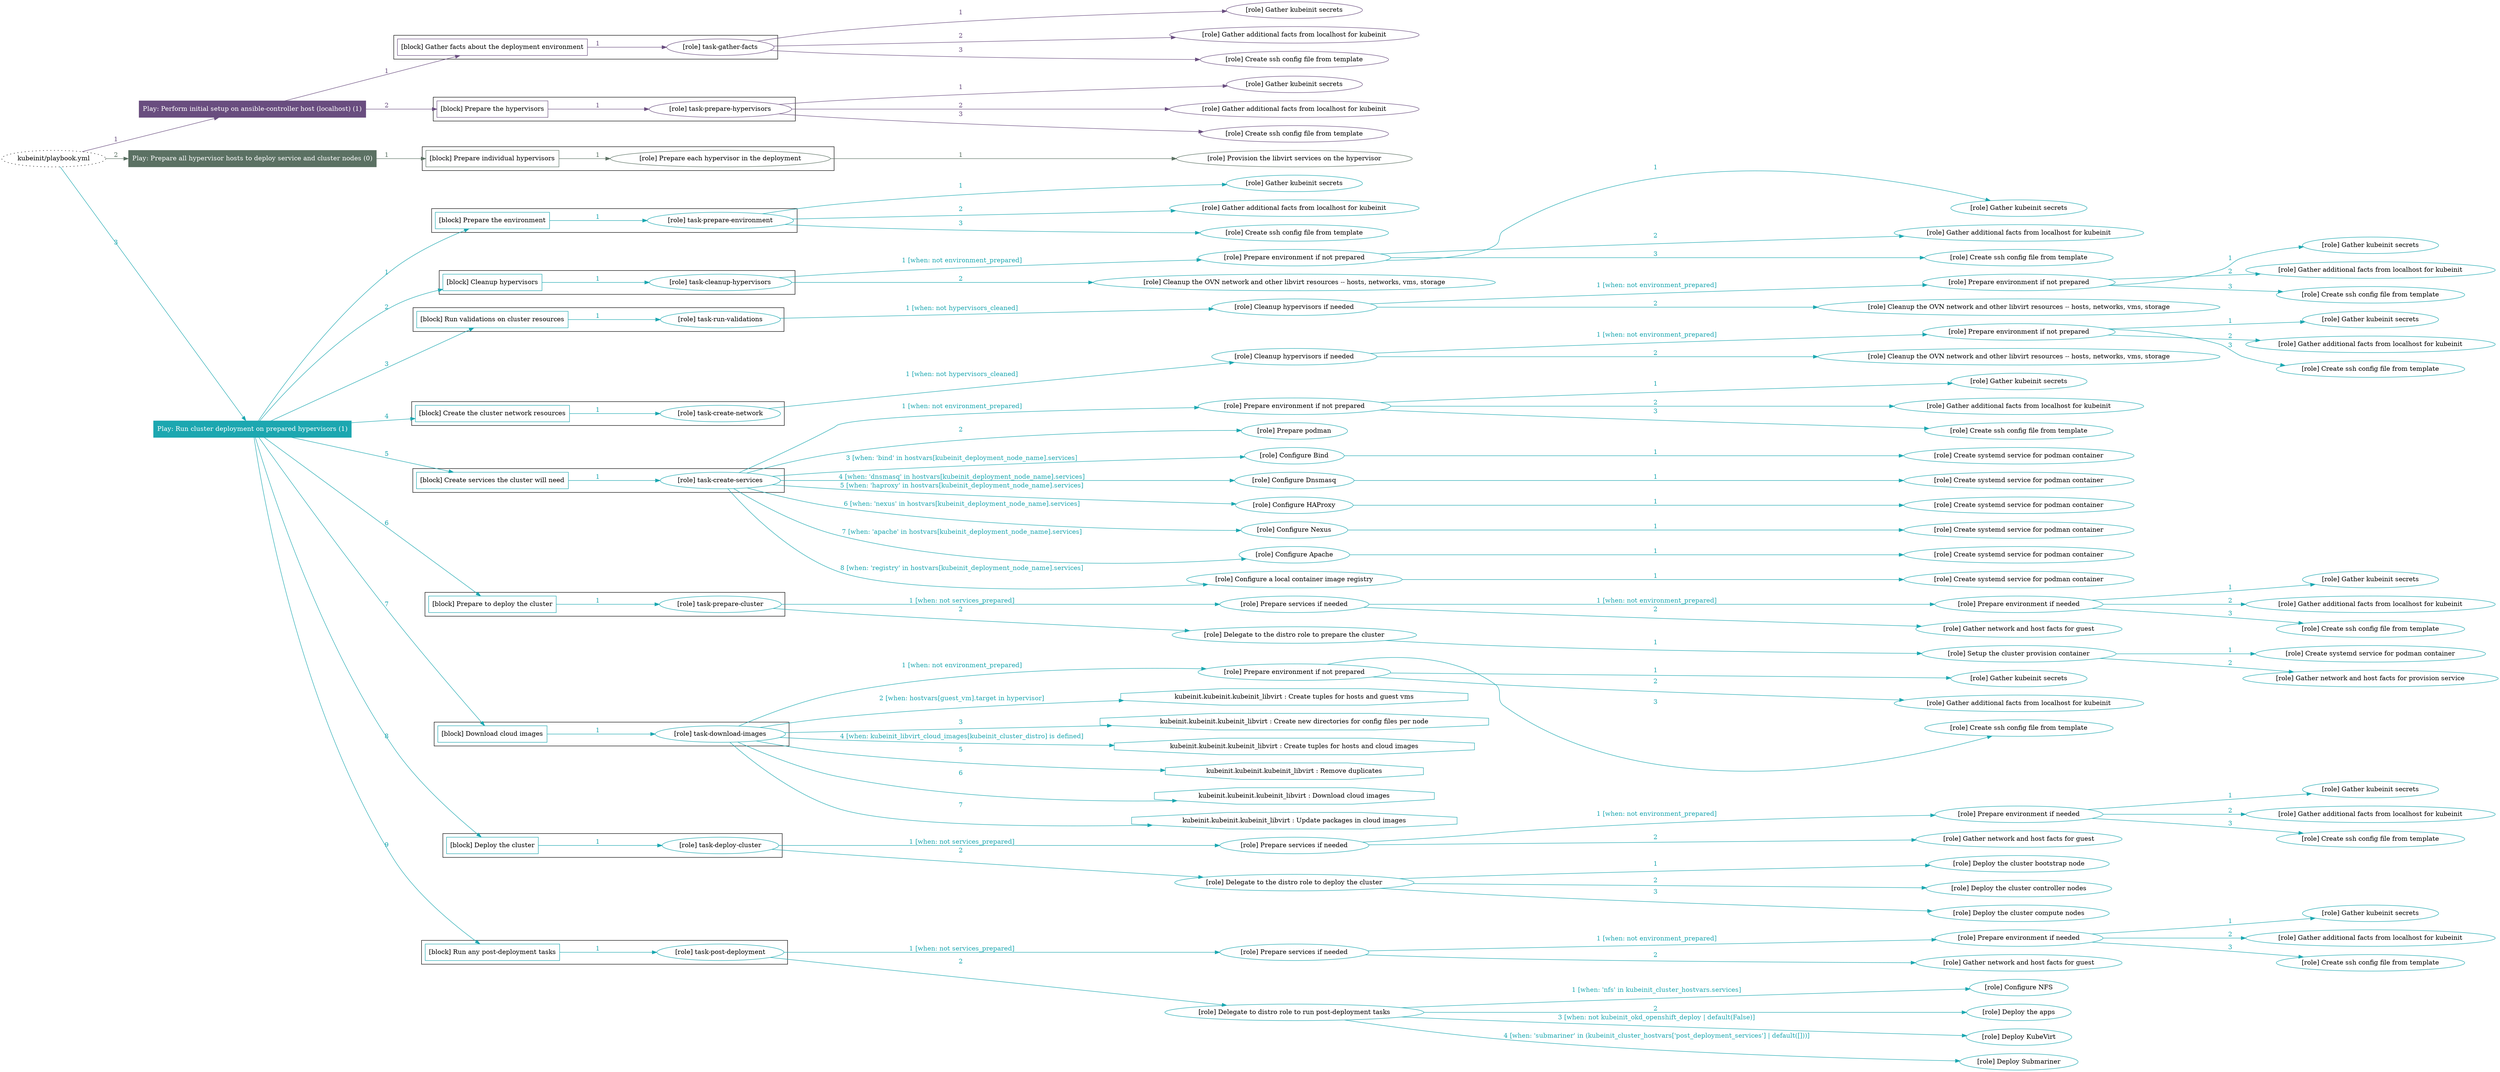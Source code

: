 digraph {
	graph [concentrate=true ordering=in rankdir=LR ratio=fill]
	edge [esep=5 sep=10]
	"kubeinit/playbook.yml" [id=root_node style=dotted]
	play_900aec7b [label="Play: Perform initial setup on ansible-controller host (localhost) (1)" color="#694d7f" fontcolor="#ffffff" id=play_900aec7b shape=box style=filled tooltip=localhost]
	"kubeinit/playbook.yml" -> play_900aec7b [label="1 " color="#694d7f" fontcolor="#694d7f" id=edge_23482573 labeltooltip="1 " tooltip="1 "]
	subgraph "Gather kubeinit secrets" {
		role_93af88d4 [label="[role] Gather kubeinit secrets" color="#694d7f" id=role_93af88d4 tooltip="Gather kubeinit secrets"]
	}
	subgraph "Gather additional facts from localhost for kubeinit" {
		role_9ebce6d3 [label="[role] Gather additional facts from localhost for kubeinit" color="#694d7f" id=role_9ebce6d3 tooltip="Gather additional facts from localhost for kubeinit"]
	}
	subgraph "Create ssh config file from template" {
		role_972a6c4d [label="[role] Create ssh config file from template" color="#694d7f" id=role_972a6c4d tooltip="Create ssh config file from template"]
	}
	subgraph "task-gather-facts" {
		role_878198c8 [label="[role] task-gather-facts" color="#694d7f" id=role_878198c8 tooltip="task-gather-facts"]
		role_878198c8 -> role_93af88d4 [label="1 " color="#694d7f" fontcolor="#694d7f" id=edge_6e3ecf56 labeltooltip="1 " tooltip="1 "]
		role_878198c8 -> role_9ebce6d3 [label="2 " color="#694d7f" fontcolor="#694d7f" id=edge_1c94e573 labeltooltip="2 " tooltip="2 "]
		role_878198c8 -> role_972a6c4d [label="3 " color="#694d7f" fontcolor="#694d7f" id=edge_ddee89ce labeltooltip="3 " tooltip="3 "]
	}
	subgraph "Gather kubeinit secrets" {
		role_1561f627 [label="[role] Gather kubeinit secrets" color="#694d7f" id=role_1561f627 tooltip="Gather kubeinit secrets"]
	}
	subgraph "Gather additional facts from localhost for kubeinit" {
		role_d401fb49 [label="[role] Gather additional facts from localhost for kubeinit" color="#694d7f" id=role_d401fb49 tooltip="Gather additional facts from localhost for kubeinit"]
	}
	subgraph "Create ssh config file from template" {
		role_5bff5947 [label="[role] Create ssh config file from template" color="#694d7f" id=role_5bff5947 tooltip="Create ssh config file from template"]
	}
	subgraph "task-prepare-hypervisors" {
		role_0eb6843e [label="[role] task-prepare-hypervisors" color="#694d7f" id=role_0eb6843e tooltip="task-prepare-hypervisors"]
		role_0eb6843e -> role_1561f627 [label="1 " color="#694d7f" fontcolor="#694d7f" id=edge_788443f8 labeltooltip="1 " tooltip="1 "]
		role_0eb6843e -> role_d401fb49 [label="2 " color="#694d7f" fontcolor="#694d7f" id=edge_015b7bc8 labeltooltip="2 " tooltip="2 "]
		role_0eb6843e -> role_5bff5947 [label="3 " color="#694d7f" fontcolor="#694d7f" id=edge_8b05bb99 labeltooltip="3 " tooltip="3 "]
	}
	subgraph "Play: Perform initial setup on ansible-controller host (localhost) (1)" {
		play_900aec7b -> block_65672099 [label=1 color="#694d7f" fontcolor="#694d7f" id=edge_df42b19f labeltooltip=1 tooltip=1]
		subgraph cluster_block_65672099 {
			block_65672099 [label="[block] Gather facts about the deployment environment" color="#694d7f" id=block_65672099 labeltooltip="Gather facts about the deployment environment" shape=box tooltip="Gather facts about the deployment environment"]
			block_65672099 -> role_878198c8 [label="1 " color="#694d7f" fontcolor="#694d7f" id=edge_3c3005ce labeltooltip="1 " tooltip="1 "]
		}
		play_900aec7b -> block_499b12c3 [label=2 color="#694d7f" fontcolor="#694d7f" id=edge_014bc836 labeltooltip=2 tooltip=2]
		subgraph cluster_block_499b12c3 {
			block_499b12c3 [label="[block] Prepare the hypervisors" color="#694d7f" id=block_499b12c3 labeltooltip="Prepare the hypervisors" shape=box tooltip="Prepare the hypervisors"]
			block_499b12c3 -> role_0eb6843e [label="1 " color="#694d7f" fontcolor="#694d7f" id=edge_83327b86 labeltooltip="1 " tooltip="1 "]
		}
	}
	play_98024e56 [label="Play: Prepare all hypervisor hosts to deploy service and cluster nodes (0)" color="#5b7163" fontcolor="#ffffff" id=play_98024e56 shape=box style=filled tooltip="Play: Prepare all hypervisor hosts to deploy service and cluster nodes (0)"]
	"kubeinit/playbook.yml" -> play_98024e56 [label="2 " color="#5b7163" fontcolor="#5b7163" id=edge_ff37fbd7 labeltooltip="2 " tooltip="2 "]
	subgraph "Provision the libvirt services on the hypervisor" {
		role_9fe1616d [label="[role] Provision the libvirt services on the hypervisor" color="#5b7163" id=role_9fe1616d tooltip="Provision the libvirt services on the hypervisor"]
	}
	subgraph "Prepare each hypervisor in the deployment" {
		role_16152bbb [label="[role] Prepare each hypervisor in the deployment" color="#5b7163" id=role_16152bbb tooltip="Prepare each hypervisor in the deployment"]
		role_16152bbb -> role_9fe1616d [label="1 " color="#5b7163" fontcolor="#5b7163" id=edge_dccd0667 labeltooltip="1 " tooltip="1 "]
	}
	subgraph "Play: Prepare all hypervisor hosts to deploy service and cluster nodes (0)" {
		play_98024e56 -> block_6b6054c2 [label=1 color="#5b7163" fontcolor="#5b7163" id=edge_e1e0b768 labeltooltip=1 tooltip=1]
		subgraph cluster_block_6b6054c2 {
			block_6b6054c2 [label="[block] Prepare individual hypervisors" color="#5b7163" id=block_6b6054c2 labeltooltip="Prepare individual hypervisors" shape=box tooltip="Prepare individual hypervisors"]
			block_6b6054c2 -> role_16152bbb [label="1 " color="#5b7163" fontcolor="#5b7163" id=edge_38401cb9 labeltooltip="1 " tooltip="1 "]
		}
	}
	play_8a24e700 [label="Play: Run cluster deployment on prepared hypervisors (1)" color="#1ca7b0" fontcolor="#ffffff" id=play_8a24e700 shape=box style=filled tooltip=localhost]
	"kubeinit/playbook.yml" -> play_8a24e700 [label="3 " color="#1ca7b0" fontcolor="#1ca7b0" id=edge_fbbbbcc5 labeltooltip="3 " tooltip="3 "]
	subgraph "Gather kubeinit secrets" {
		role_39f90123 [label="[role] Gather kubeinit secrets" color="#1ca7b0" id=role_39f90123 tooltip="Gather kubeinit secrets"]
	}
	subgraph "Gather additional facts from localhost for kubeinit" {
		role_2b1b85a0 [label="[role] Gather additional facts from localhost for kubeinit" color="#1ca7b0" id=role_2b1b85a0 tooltip="Gather additional facts from localhost for kubeinit"]
	}
	subgraph "Create ssh config file from template" {
		role_e316a098 [label="[role] Create ssh config file from template" color="#1ca7b0" id=role_e316a098 tooltip="Create ssh config file from template"]
	}
	subgraph "task-prepare-environment" {
		role_bc5f5499 [label="[role] task-prepare-environment" color="#1ca7b0" id=role_bc5f5499 tooltip="task-prepare-environment"]
		role_bc5f5499 -> role_39f90123 [label="1 " color="#1ca7b0" fontcolor="#1ca7b0" id=edge_441ce172 labeltooltip="1 " tooltip="1 "]
		role_bc5f5499 -> role_2b1b85a0 [label="2 " color="#1ca7b0" fontcolor="#1ca7b0" id=edge_bb217393 labeltooltip="2 " tooltip="2 "]
		role_bc5f5499 -> role_e316a098 [label="3 " color="#1ca7b0" fontcolor="#1ca7b0" id=edge_030d0bfe labeltooltip="3 " tooltip="3 "]
	}
	subgraph "Gather kubeinit secrets" {
		role_fc8e60fd [label="[role] Gather kubeinit secrets" color="#1ca7b0" id=role_fc8e60fd tooltip="Gather kubeinit secrets"]
	}
	subgraph "Gather additional facts from localhost for kubeinit" {
		role_b5729cf1 [label="[role] Gather additional facts from localhost for kubeinit" color="#1ca7b0" id=role_b5729cf1 tooltip="Gather additional facts from localhost for kubeinit"]
	}
	subgraph "Create ssh config file from template" {
		role_9d33315f [label="[role] Create ssh config file from template" color="#1ca7b0" id=role_9d33315f tooltip="Create ssh config file from template"]
	}
	subgraph "Prepare environment if not prepared" {
		role_bac2170e [label="[role] Prepare environment if not prepared" color="#1ca7b0" id=role_bac2170e tooltip="Prepare environment if not prepared"]
		role_bac2170e -> role_fc8e60fd [label="1 " color="#1ca7b0" fontcolor="#1ca7b0" id=edge_9186e8a3 labeltooltip="1 " tooltip="1 "]
		role_bac2170e -> role_b5729cf1 [label="2 " color="#1ca7b0" fontcolor="#1ca7b0" id=edge_d73907f4 labeltooltip="2 " tooltip="2 "]
		role_bac2170e -> role_9d33315f [label="3 " color="#1ca7b0" fontcolor="#1ca7b0" id=edge_152c2cde labeltooltip="3 " tooltip="3 "]
	}
	subgraph "Cleanup the OVN network and other libvirt resources -- hosts, networks, vms, storage" {
		role_60132ee1 [label="[role] Cleanup the OVN network and other libvirt resources -- hosts, networks, vms, storage" color="#1ca7b0" id=role_60132ee1 tooltip="Cleanup the OVN network and other libvirt resources -- hosts, networks, vms, storage"]
	}
	subgraph "task-cleanup-hypervisors" {
		role_efc21df3 [label="[role] task-cleanup-hypervisors" color="#1ca7b0" id=role_efc21df3 tooltip="task-cleanup-hypervisors"]
		role_efc21df3 -> role_bac2170e [label="1 [when: not environment_prepared]" color="#1ca7b0" fontcolor="#1ca7b0" id=edge_1ba299ef labeltooltip="1 [when: not environment_prepared]" tooltip="1 [when: not environment_prepared]"]
		role_efc21df3 -> role_60132ee1 [label="2 " color="#1ca7b0" fontcolor="#1ca7b0" id=edge_929e8cac labeltooltip="2 " tooltip="2 "]
	}
	subgraph "Gather kubeinit secrets" {
		role_3bc07dc7 [label="[role] Gather kubeinit secrets" color="#1ca7b0" id=role_3bc07dc7 tooltip="Gather kubeinit secrets"]
	}
	subgraph "Gather additional facts from localhost for kubeinit" {
		role_239a6cd8 [label="[role] Gather additional facts from localhost for kubeinit" color="#1ca7b0" id=role_239a6cd8 tooltip="Gather additional facts from localhost for kubeinit"]
	}
	subgraph "Create ssh config file from template" {
		role_44c00e62 [label="[role] Create ssh config file from template" color="#1ca7b0" id=role_44c00e62 tooltip="Create ssh config file from template"]
	}
	subgraph "Prepare environment if not prepared" {
		role_88c59c69 [label="[role] Prepare environment if not prepared" color="#1ca7b0" id=role_88c59c69 tooltip="Prepare environment if not prepared"]
		role_88c59c69 -> role_3bc07dc7 [label="1 " color="#1ca7b0" fontcolor="#1ca7b0" id=edge_95dbb873 labeltooltip="1 " tooltip="1 "]
		role_88c59c69 -> role_239a6cd8 [label="2 " color="#1ca7b0" fontcolor="#1ca7b0" id=edge_3efa1490 labeltooltip="2 " tooltip="2 "]
		role_88c59c69 -> role_44c00e62 [label="3 " color="#1ca7b0" fontcolor="#1ca7b0" id=edge_c2a3073e labeltooltip="3 " tooltip="3 "]
	}
	subgraph "Cleanup the OVN network and other libvirt resources -- hosts, networks, vms, storage" {
		role_1752054e [label="[role] Cleanup the OVN network and other libvirt resources -- hosts, networks, vms, storage" color="#1ca7b0" id=role_1752054e tooltip="Cleanup the OVN network and other libvirt resources -- hosts, networks, vms, storage"]
	}
	subgraph "Cleanup hypervisors if needed" {
		role_31584874 [label="[role] Cleanup hypervisors if needed" color="#1ca7b0" id=role_31584874 tooltip="Cleanup hypervisors if needed"]
		role_31584874 -> role_88c59c69 [label="1 [when: not environment_prepared]" color="#1ca7b0" fontcolor="#1ca7b0" id=edge_85e4ab90 labeltooltip="1 [when: not environment_prepared]" tooltip="1 [when: not environment_prepared]"]
		role_31584874 -> role_1752054e [label="2 " color="#1ca7b0" fontcolor="#1ca7b0" id=edge_02025a08 labeltooltip="2 " tooltip="2 "]
	}
	subgraph "task-run-validations" {
		role_900bd13d [label="[role] task-run-validations" color="#1ca7b0" id=role_900bd13d tooltip="task-run-validations"]
		role_900bd13d -> role_31584874 [label="1 [when: not hypervisors_cleaned]" color="#1ca7b0" fontcolor="#1ca7b0" id=edge_e732c34e labeltooltip="1 [when: not hypervisors_cleaned]" tooltip="1 [when: not hypervisors_cleaned]"]
	}
	subgraph "Gather kubeinit secrets" {
		role_1d102243 [label="[role] Gather kubeinit secrets" color="#1ca7b0" id=role_1d102243 tooltip="Gather kubeinit secrets"]
	}
	subgraph "Gather additional facts from localhost for kubeinit" {
		role_e0894a7c [label="[role] Gather additional facts from localhost for kubeinit" color="#1ca7b0" id=role_e0894a7c tooltip="Gather additional facts from localhost for kubeinit"]
	}
	subgraph "Create ssh config file from template" {
		role_99698df5 [label="[role] Create ssh config file from template" color="#1ca7b0" id=role_99698df5 tooltip="Create ssh config file from template"]
	}
	subgraph "Prepare environment if not prepared" {
		role_f8eb4e42 [label="[role] Prepare environment if not prepared" color="#1ca7b0" id=role_f8eb4e42 tooltip="Prepare environment if not prepared"]
		role_f8eb4e42 -> role_1d102243 [label="1 " color="#1ca7b0" fontcolor="#1ca7b0" id=edge_5f25455a labeltooltip="1 " tooltip="1 "]
		role_f8eb4e42 -> role_e0894a7c [label="2 " color="#1ca7b0" fontcolor="#1ca7b0" id=edge_3a35e3f4 labeltooltip="2 " tooltip="2 "]
		role_f8eb4e42 -> role_99698df5 [label="3 " color="#1ca7b0" fontcolor="#1ca7b0" id=edge_659f4a9b labeltooltip="3 " tooltip="3 "]
	}
	subgraph "Cleanup the OVN network and other libvirt resources -- hosts, networks, vms, storage" {
		role_0b67a0fa [label="[role] Cleanup the OVN network and other libvirt resources -- hosts, networks, vms, storage" color="#1ca7b0" id=role_0b67a0fa tooltip="Cleanup the OVN network and other libvirt resources -- hosts, networks, vms, storage"]
	}
	subgraph "Cleanup hypervisors if needed" {
		role_af1b304a [label="[role] Cleanup hypervisors if needed" color="#1ca7b0" id=role_af1b304a tooltip="Cleanup hypervisors if needed"]
		role_af1b304a -> role_f8eb4e42 [label="1 [when: not environment_prepared]" color="#1ca7b0" fontcolor="#1ca7b0" id=edge_76b74d56 labeltooltip="1 [when: not environment_prepared]" tooltip="1 [when: not environment_prepared]"]
		role_af1b304a -> role_0b67a0fa [label="2 " color="#1ca7b0" fontcolor="#1ca7b0" id=edge_ffd5ab0f labeltooltip="2 " tooltip="2 "]
	}
	subgraph "task-create-network" {
		role_73163542 [label="[role] task-create-network" color="#1ca7b0" id=role_73163542 tooltip="task-create-network"]
		role_73163542 -> role_af1b304a [label="1 [when: not hypervisors_cleaned]" color="#1ca7b0" fontcolor="#1ca7b0" id=edge_1263fb79 labeltooltip="1 [when: not hypervisors_cleaned]" tooltip="1 [when: not hypervisors_cleaned]"]
	}
	subgraph "Gather kubeinit secrets" {
		role_38aa42e1 [label="[role] Gather kubeinit secrets" color="#1ca7b0" id=role_38aa42e1 tooltip="Gather kubeinit secrets"]
	}
	subgraph "Gather additional facts from localhost for kubeinit" {
		role_4c2fe571 [label="[role] Gather additional facts from localhost for kubeinit" color="#1ca7b0" id=role_4c2fe571 tooltip="Gather additional facts from localhost for kubeinit"]
	}
	subgraph "Create ssh config file from template" {
		role_33f4a10a [label="[role] Create ssh config file from template" color="#1ca7b0" id=role_33f4a10a tooltip="Create ssh config file from template"]
	}
	subgraph "Prepare environment if not prepared" {
		role_9d276a28 [label="[role] Prepare environment if not prepared" color="#1ca7b0" id=role_9d276a28 tooltip="Prepare environment if not prepared"]
		role_9d276a28 -> role_38aa42e1 [label="1 " color="#1ca7b0" fontcolor="#1ca7b0" id=edge_a9a14443 labeltooltip="1 " tooltip="1 "]
		role_9d276a28 -> role_4c2fe571 [label="2 " color="#1ca7b0" fontcolor="#1ca7b0" id=edge_14c775c2 labeltooltip="2 " tooltip="2 "]
		role_9d276a28 -> role_33f4a10a [label="3 " color="#1ca7b0" fontcolor="#1ca7b0" id=edge_4b706e5d labeltooltip="3 " tooltip="3 "]
	}
	subgraph "Prepare podman" {
		role_ac2cb1a5 [label="[role] Prepare podman" color="#1ca7b0" id=role_ac2cb1a5 tooltip="Prepare podman"]
	}
	subgraph "Create systemd service for podman container" {
		role_35282a40 [label="[role] Create systemd service for podman container" color="#1ca7b0" id=role_35282a40 tooltip="Create systemd service for podman container"]
	}
	subgraph "Configure Bind" {
		role_00d882c9 [label="[role] Configure Bind" color="#1ca7b0" id=role_00d882c9 tooltip="Configure Bind"]
		role_00d882c9 -> role_35282a40 [label="1 " color="#1ca7b0" fontcolor="#1ca7b0" id=edge_e64c1072 labeltooltip="1 " tooltip="1 "]
	}
	subgraph "Create systemd service for podman container" {
		role_e6aa5621 [label="[role] Create systemd service for podman container" color="#1ca7b0" id=role_e6aa5621 tooltip="Create systemd service for podman container"]
	}
	subgraph "Configure Dnsmasq" {
		role_44cd4d5f [label="[role] Configure Dnsmasq" color="#1ca7b0" id=role_44cd4d5f tooltip="Configure Dnsmasq"]
		role_44cd4d5f -> role_e6aa5621 [label="1 " color="#1ca7b0" fontcolor="#1ca7b0" id=edge_ece4f07e labeltooltip="1 " tooltip="1 "]
	}
	subgraph "Create systemd service for podman container" {
		role_c3961b89 [label="[role] Create systemd service for podman container" color="#1ca7b0" id=role_c3961b89 tooltip="Create systemd service for podman container"]
	}
	subgraph "Configure HAProxy" {
		role_e96401ca [label="[role] Configure HAProxy" color="#1ca7b0" id=role_e96401ca tooltip="Configure HAProxy"]
		role_e96401ca -> role_c3961b89 [label="1 " color="#1ca7b0" fontcolor="#1ca7b0" id=edge_b0f3732a labeltooltip="1 " tooltip="1 "]
	}
	subgraph "Create systemd service for podman container" {
		role_704272c5 [label="[role] Create systemd service for podman container" color="#1ca7b0" id=role_704272c5 tooltip="Create systemd service for podman container"]
	}
	subgraph "Configure Nexus" {
		role_e55933b3 [label="[role] Configure Nexus" color="#1ca7b0" id=role_e55933b3 tooltip="Configure Nexus"]
		role_e55933b3 -> role_704272c5 [label="1 " color="#1ca7b0" fontcolor="#1ca7b0" id=edge_216aad25 labeltooltip="1 " tooltip="1 "]
	}
	subgraph "Create systemd service for podman container" {
		role_a3670d7e [label="[role] Create systemd service for podman container" color="#1ca7b0" id=role_a3670d7e tooltip="Create systemd service for podman container"]
	}
	subgraph "Configure Apache" {
		role_dd4436c6 [label="[role] Configure Apache" color="#1ca7b0" id=role_dd4436c6 tooltip="Configure Apache"]
		role_dd4436c6 -> role_a3670d7e [label="1 " color="#1ca7b0" fontcolor="#1ca7b0" id=edge_6f1d6652 labeltooltip="1 " tooltip="1 "]
	}
	subgraph "Create systemd service for podman container" {
		role_3e1cabe4 [label="[role] Create systemd service for podman container" color="#1ca7b0" id=role_3e1cabe4 tooltip="Create systemd service for podman container"]
	}
	subgraph "Configure a local container image registry" {
		role_9cf6dae0 [label="[role] Configure a local container image registry" color="#1ca7b0" id=role_9cf6dae0 tooltip="Configure a local container image registry"]
		role_9cf6dae0 -> role_3e1cabe4 [label="1 " color="#1ca7b0" fontcolor="#1ca7b0" id=edge_2c3abcfc labeltooltip="1 " tooltip="1 "]
	}
	subgraph "task-create-services" {
		role_5927ebae [label="[role] task-create-services" color="#1ca7b0" id=role_5927ebae tooltip="task-create-services"]
		role_5927ebae -> role_9d276a28 [label="1 [when: not environment_prepared]" color="#1ca7b0" fontcolor="#1ca7b0" id=edge_86428d8d labeltooltip="1 [when: not environment_prepared]" tooltip="1 [when: not environment_prepared]"]
		role_5927ebae -> role_ac2cb1a5 [label="2 " color="#1ca7b0" fontcolor="#1ca7b0" id=edge_9a931ce4 labeltooltip="2 " tooltip="2 "]
		role_5927ebae -> role_00d882c9 [label="3 [when: 'bind' in hostvars[kubeinit_deployment_node_name].services]" color="#1ca7b0" fontcolor="#1ca7b0" id=edge_92af5eaa labeltooltip="3 [when: 'bind' in hostvars[kubeinit_deployment_node_name].services]" tooltip="3 [when: 'bind' in hostvars[kubeinit_deployment_node_name].services]"]
		role_5927ebae -> role_44cd4d5f [label="4 [when: 'dnsmasq' in hostvars[kubeinit_deployment_node_name].services]" color="#1ca7b0" fontcolor="#1ca7b0" id=edge_ff958f0f labeltooltip="4 [when: 'dnsmasq' in hostvars[kubeinit_deployment_node_name].services]" tooltip="4 [when: 'dnsmasq' in hostvars[kubeinit_deployment_node_name].services]"]
		role_5927ebae -> role_e96401ca [label="5 [when: 'haproxy' in hostvars[kubeinit_deployment_node_name].services]" color="#1ca7b0" fontcolor="#1ca7b0" id=edge_2d500006 labeltooltip="5 [when: 'haproxy' in hostvars[kubeinit_deployment_node_name].services]" tooltip="5 [when: 'haproxy' in hostvars[kubeinit_deployment_node_name].services]"]
		role_5927ebae -> role_e55933b3 [label="6 [when: 'nexus' in hostvars[kubeinit_deployment_node_name].services]" color="#1ca7b0" fontcolor="#1ca7b0" id=edge_14579898 labeltooltip="6 [when: 'nexus' in hostvars[kubeinit_deployment_node_name].services]" tooltip="6 [when: 'nexus' in hostvars[kubeinit_deployment_node_name].services]"]
		role_5927ebae -> role_dd4436c6 [label="7 [when: 'apache' in hostvars[kubeinit_deployment_node_name].services]" color="#1ca7b0" fontcolor="#1ca7b0" id=edge_9ad18f3e labeltooltip="7 [when: 'apache' in hostvars[kubeinit_deployment_node_name].services]" tooltip="7 [when: 'apache' in hostvars[kubeinit_deployment_node_name].services]"]
		role_5927ebae -> role_9cf6dae0 [label="8 [when: 'registry' in hostvars[kubeinit_deployment_node_name].services]" color="#1ca7b0" fontcolor="#1ca7b0" id=edge_72e9c074 labeltooltip="8 [when: 'registry' in hostvars[kubeinit_deployment_node_name].services]" tooltip="8 [when: 'registry' in hostvars[kubeinit_deployment_node_name].services]"]
	}
	subgraph "Gather kubeinit secrets" {
		role_fb70397e [label="[role] Gather kubeinit secrets" color="#1ca7b0" id=role_fb70397e tooltip="Gather kubeinit secrets"]
	}
	subgraph "Gather additional facts from localhost for kubeinit" {
		role_be820097 [label="[role] Gather additional facts from localhost for kubeinit" color="#1ca7b0" id=role_be820097 tooltip="Gather additional facts from localhost for kubeinit"]
	}
	subgraph "Create ssh config file from template" {
		role_f6dcab2c [label="[role] Create ssh config file from template" color="#1ca7b0" id=role_f6dcab2c tooltip="Create ssh config file from template"]
	}
	subgraph "Prepare environment if needed" {
		role_fb5255a8 [label="[role] Prepare environment if needed" color="#1ca7b0" id=role_fb5255a8 tooltip="Prepare environment if needed"]
		role_fb5255a8 -> role_fb70397e [label="1 " color="#1ca7b0" fontcolor="#1ca7b0" id=edge_19a3cc31 labeltooltip="1 " tooltip="1 "]
		role_fb5255a8 -> role_be820097 [label="2 " color="#1ca7b0" fontcolor="#1ca7b0" id=edge_e9bfc245 labeltooltip="2 " tooltip="2 "]
		role_fb5255a8 -> role_f6dcab2c [label="3 " color="#1ca7b0" fontcolor="#1ca7b0" id=edge_092d5050 labeltooltip="3 " tooltip="3 "]
	}
	subgraph "Gather network and host facts for guest" {
		role_08a38d97 [label="[role] Gather network and host facts for guest" color="#1ca7b0" id=role_08a38d97 tooltip="Gather network and host facts for guest"]
	}
	subgraph "Prepare services if needed" {
		role_10762294 [label="[role] Prepare services if needed" color="#1ca7b0" id=role_10762294 tooltip="Prepare services if needed"]
		role_10762294 -> role_fb5255a8 [label="1 [when: not environment_prepared]" color="#1ca7b0" fontcolor="#1ca7b0" id=edge_c3ce03b3 labeltooltip="1 [when: not environment_prepared]" tooltip="1 [when: not environment_prepared]"]
		role_10762294 -> role_08a38d97 [label="2 " color="#1ca7b0" fontcolor="#1ca7b0" id=edge_30c23ca0 labeltooltip="2 " tooltip="2 "]
	}
	subgraph "Create systemd service for podman container" {
		role_16e1ff2a [label="[role] Create systemd service for podman container" color="#1ca7b0" id=role_16e1ff2a tooltip="Create systemd service for podman container"]
	}
	subgraph "Gather network and host facts for provision service" {
		role_7934bb60 [label="[role] Gather network and host facts for provision service" color="#1ca7b0" id=role_7934bb60 tooltip="Gather network and host facts for provision service"]
	}
	subgraph "Setup the cluster provision container" {
		role_a543aa93 [label="[role] Setup the cluster provision container" color="#1ca7b0" id=role_a543aa93 tooltip="Setup the cluster provision container"]
		role_a543aa93 -> role_16e1ff2a [label="1 " color="#1ca7b0" fontcolor="#1ca7b0" id=edge_c64bf58e labeltooltip="1 " tooltip="1 "]
		role_a543aa93 -> role_7934bb60 [label="2 " color="#1ca7b0" fontcolor="#1ca7b0" id=edge_6041d4cb labeltooltip="2 " tooltip="2 "]
	}
	subgraph "Delegate to the distro role to prepare the cluster" {
		role_b453a89d [label="[role] Delegate to the distro role to prepare the cluster" color="#1ca7b0" id=role_b453a89d tooltip="Delegate to the distro role to prepare the cluster"]
		role_b453a89d -> role_a543aa93 [label="1 " color="#1ca7b0" fontcolor="#1ca7b0" id=edge_1831b794 labeltooltip="1 " tooltip="1 "]
	}
	subgraph "task-prepare-cluster" {
		role_2ac33227 [label="[role] task-prepare-cluster" color="#1ca7b0" id=role_2ac33227 tooltip="task-prepare-cluster"]
		role_2ac33227 -> role_10762294 [label="1 [when: not services_prepared]" color="#1ca7b0" fontcolor="#1ca7b0" id=edge_9699e255 labeltooltip="1 [when: not services_prepared]" tooltip="1 [when: not services_prepared]"]
		role_2ac33227 -> role_b453a89d [label="2 " color="#1ca7b0" fontcolor="#1ca7b0" id=edge_93af5c96 labeltooltip="2 " tooltip="2 "]
	}
	subgraph "Gather kubeinit secrets" {
		role_2f3c4a8c [label="[role] Gather kubeinit secrets" color="#1ca7b0" id=role_2f3c4a8c tooltip="Gather kubeinit secrets"]
	}
	subgraph "Gather additional facts from localhost for kubeinit" {
		role_ec55eac4 [label="[role] Gather additional facts from localhost for kubeinit" color="#1ca7b0" id=role_ec55eac4 tooltip="Gather additional facts from localhost for kubeinit"]
	}
	subgraph "Create ssh config file from template" {
		role_5534081d [label="[role] Create ssh config file from template" color="#1ca7b0" id=role_5534081d tooltip="Create ssh config file from template"]
	}
	subgraph "Prepare environment if not prepared" {
		role_12be245e [label="[role] Prepare environment if not prepared" color="#1ca7b0" id=role_12be245e tooltip="Prepare environment if not prepared"]
		role_12be245e -> role_2f3c4a8c [label="1 " color="#1ca7b0" fontcolor="#1ca7b0" id=edge_cd5afb24 labeltooltip="1 " tooltip="1 "]
		role_12be245e -> role_ec55eac4 [label="2 " color="#1ca7b0" fontcolor="#1ca7b0" id=edge_81803906 labeltooltip="2 " tooltip="2 "]
		role_12be245e -> role_5534081d [label="3 " color="#1ca7b0" fontcolor="#1ca7b0" id=edge_c16fa98f labeltooltip="3 " tooltip="3 "]
	}
	subgraph "task-download-images" {
		role_f4823464 [label="[role] task-download-images" color="#1ca7b0" id=role_f4823464 tooltip="task-download-images"]
		role_f4823464 -> role_12be245e [label="1 [when: not environment_prepared]" color="#1ca7b0" fontcolor="#1ca7b0" id=edge_0c5dbef4 labeltooltip="1 [when: not environment_prepared]" tooltip="1 [when: not environment_prepared]"]
		task_2c9d2d2c [label="kubeinit.kubeinit.kubeinit_libvirt : Create tuples for hosts and guest vms" color="#1ca7b0" id=task_2c9d2d2c shape=octagon tooltip="kubeinit.kubeinit.kubeinit_libvirt : Create tuples for hosts and guest vms"]
		role_f4823464 -> task_2c9d2d2c [label="2 [when: hostvars[guest_vm].target in hypervisor]" color="#1ca7b0" fontcolor="#1ca7b0" id=edge_ef310121 labeltooltip="2 [when: hostvars[guest_vm].target in hypervisor]" tooltip="2 [when: hostvars[guest_vm].target in hypervisor]"]
		task_2c4eb6e9 [label="kubeinit.kubeinit.kubeinit_libvirt : Create new directories for config files per node" color="#1ca7b0" id=task_2c4eb6e9 shape=octagon tooltip="kubeinit.kubeinit.kubeinit_libvirt : Create new directories for config files per node"]
		role_f4823464 -> task_2c4eb6e9 [label="3 " color="#1ca7b0" fontcolor="#1ca7b0" id=edge_6af8c1f6 labeltooltip="3 " tooltip="3 "]
		task_9836015e [label="kubeinit.kubeinit.kubeinit_libvirt : Create tuples for hosts and cloud images" color="#1ca7b0" id=task_9836015e shape=octagon tooltip="kubeinit.kubeinit.kubeinit_libvirt : Create tuples for hosts and cloud images"]
		role_f4823464 -> task_9836015e [label="4 [when: kubeinit_libvirt_cloud_images[kubeinit_cluster_distro] is defined]" color="#1ca7b0" fontcolor="#1ca7b0" id=edge_7010c8a6 labeltooltip="4 [when: kubeinit_libvirt_cloud_images[kubeinit_cluster_distro] is defined]" tooltip="4 [when: kubeinit_libvirt_cloud_images[kubeinit_cluster_distro] is defined]"]
		task_12c00de8 [label="kubeinit.kubeinit.kubeinit_libvirt : Remove duplicates" color="#1ca7b0" id=task_12c00de8 shape=octagon tooltip="kubeinit.kubeinit.kubeinit_libvirt : Remove duplicates"]
		role_f4823464 -> task_12c00de8 [label="5 " color="#1ca7b0" fontcolor="#1ca7b0" id=edge_1c37b941 labeltooltip="5 " tooltip="5 "]
		task_5005806d [label="kubeinit.kubeinit.kubeinit_libvirt : Download cloud images" color="#1ca7b0" id=task_5005806d shape=octagon tooltip="kubeinit.kubeinit.kubeinit_libvirt : Download cloud images"]
		role_f4823464 -> task_5005806d [label="6 " color="#1ca7b0" fontcolor="#1ca7b0" id=edge_9b31d861 labeltooltip="6 " tooltip="6 "]
		task_a868fa49 [label="kubeinit.kubeinit.kubeinit_libvirt : Update packages in cloud images" color="#1ca7b0" id=task_a868fa49 shape=octagon tooltip="kubeinit.kubeinit.kubeinit_libvirt : Update packages in cloud images"]
		role_f4823464 -> task_a868fa49 [label="7 " color="#1ca7b0" fontcolor="#1ca7b0" id=edge_ae336b8e labeltooltip="7 " tooltip="7 "]
	}
	subgraph "Gather kubeinit secrets" {
		role_eb2d72db [label="[role] Gather kubeinit secrets" color="#1ca7b0" id=role_eb2d72db tooltip="Gather kubeinit secrets"]
	}
	subgraph "Gather additional facts from localhost for kubeinit" {
		role_aa036f5e [label="[role] Gather additional facts from localhost for kubeinit" color="#1ca7b0" id=role_aa036f5e tooltip="Gather additional facts from localhost for kubeinit"]
	}
	subgraph "Create ssh config file from template" {
		role_152a7c3e [label="[role] Create ssh config file from template" color="#1ca7b0" id=role_152a7c3e tooltip="Create ssh config file from template"]
	}
	subgraph "Prepare environment if needed" {
		role_378e6dad [label="[role] Prepare environment if needed" color="#1ca7b0" id=role_378e6dad tooltip="Prepare environment if needed"]
		role_378e6dad -> role_eb2d72db [label="1 " color="#1ca7b0" fontcolor="#1ca7b0" id=edge_0b743bfb labeltooltip="1 " tooltip="1 "]
		role_378e6dad -> role_aa036f5e [label="2 " color="#1ca7b0" fontcolor="#1ca7b0" id=edge_feb20959 labeltooltip="2 " tooltip="2 "]
		role_378e6dad -> role_152a7c3e [label="3 " color="#1ca7b0" fontcolor="#1ca7b0" id=edge_6705a9c4 labeltooltip="3 " tooltip="3 "]
	}
	subgraph "Gather network and host facts for guest" {
		role_46d1c4bc [label="[role] Gather network and host facts for guest" color="#1ca7b0" id=role_46d1c4bc tooltip="Gather network and host facts for guest"]
	}
	subgraph "Prepare services if needed" {
		role_31b6bc22 [label="[role] Prepare services if needed" color="#1ca7b0" id=role_31b6bc22 tooltip="Prepare services if needed"]
		role_31b6bc22 -> role_378e6dad [label="1 [when: not environment_prepared]" color="#1ca7b0" fontcolor="#1ca7b0" id=edge_1678289e labeltooltip="1 [when: not environment_prepared]" tooltip="1 [when: not environment_prepared]"]
		role_31b6bc22 -> role_46d1c4bc [label="2 " color="#1ca7b0" fontcolor="#1ca7b0" id=edge_c1c072f3 labeltooltip="2 " tooltip="2 "]
	}
	subgraph "Deploy the cluster bootstrap node" {
		role_a107b9e4 [label="[role] Deploy the cluster bootstrap node" color="#1ca7b0" id=role_a107b9e4 tooltip="Deploy the cluster bootstrap node"]
	}
	subgraph "Deploy the cluster controller nodes" {
		role_f3c2d1e5 [label="[role] Deploy the cluster controller nodes" color="#1ca7b0" id=role_f3c2d1e5 tooltip="Deploy the cluster controller nodes"]
	}
	subgraph "Deploy the cluster compute nodes" {
		role_f73fc49d [label="[role] Deploy the cluster compute nodes" color="#1ca7b0" id=role_f73fc49d tooltip="Deploy the cluster compute nodes"]
	}
	subgraph "Delegate to the distro role to deploy the cluster" {
		role_930787cf [label="[role] Delegate to the distro role to deploy the cluster" color="#1ca7b0" id=role_930787cf tooltip="Delegate to the distro role to deploy the cluster"]
		role_930787cf -> role_a107b9e4 [label="1 " color="#1ca7b0" fontcolor="#1ca7b0" id=edge_993b754b labeltooltip="1 " tooltip="1 "]
		role_930787cf -> role_f3c2d1e5 [label="2 " color="#1ca7b0" fontcolor="#1ca7b0" id=edge_47cf1e45 labeltooltip="2 " tooltip="2 "]
		role_930787cf -> role_f73fc49d [label="3 " color="#1ca7b0" fontcolor="#1ca7b0" id=edge_76e41d34 labeltooltip="3 " tooltip="3 "]
	}
	subgraph "task-deploy-cluster" {
		role_c104e8d6 [label="[role] task-deploy-cluster" color="#1ca7b0" id=role_c104e8d6 tooltip="task-deploy-cluster"]
		role_c104e8d6 -> role_31b6bc22 [label="1 [when: not services_prepared]" color="#1ca7b0" fontcolor="#1ca7b0" id=edge_96d680f0 labeltooltip="1 [when: not services_prepared]" tooltip="1 [when: not services_prepared]"]
		role_c104e8d6 -> role_930787cf [label="2 " color="#1ca7b0" fontcolor="#1ca7b0" id=edge_781f9c16 labeltooltip="2 " tooltip="2 "]
	}
	subgraph "Gather kubeinit secrets" {
		role_ad966a59 [label="[role] Gather kubeinit secrets" color="#1ca7b0" id=role_ad966a59 tooltip="Gather kubeinit secrets"]
	}
	subgraph "Gather additional facts from localhost for kubeinit" {
		role_51b0d2b8 [label="[role] Gather additional facts from localhost for kubeinit" color="#1ca7b0" id=role_51b0d2b8 tooltip="Gather additional facts from localhost for kubeinit"]
	}
	subgraph "Create ssh config file from template" {
		role_f79820c2 [label="[role] Create ssh config file from template" color="#1ca7b0" id=role_f79820c2 tooltip="Create ssh config file from template"]
	}
	subgraph "Prepare environment if needed" {
		role_5020f605 [label="[role] Prepare environment if needed" color="#1ca7b0" id=role_5020f605 tooltip="Prepare environment if needed"]
		role_5020f605 -> role_ad966a59 [label="1 " color="#1ca7b0" fontcolor="#1ca7b0" id=edge_e2f63ed2 labeltooltip="1 " tooltip="1 "]
		role_5020f605 -> role_51b0d2b8 [label="2 " color="#1ca7b0" fontcolor="#1ca7b0" id=edge_117fb568 labeltooltip="2 " tooltip="2 "]
		role_5020f605 -> role_f79820c2 [label="3 " color="#1ca7b0" fontcolor="#1ca7b0" id=edge_ceb0dc04 labeltooltip="3 " tooltip="3 "]
	}
	subgraph "Gather network and host facts for guest" {
		role_692bc05c [label="[role] Gather network and host facts for guest" color="#1ca7b0" id=role_692bc05c tooltip="Gather network and host facts for guest"]
	}
	subgraph "Prepare services if needed" {
		role_a46d9aeb [label="[role] Prepare services if needed" color="#1ca7b0" id=role_a46d9aeb tooltip="Prepare services if needed"]
		role_a46d9aeb -> role_5020f605 [label="1 [when: not environment_prepared]" color="#1ca7b0" fontcolor="#1ca7b0" id=edge_488aa3b1 labeltooltip="1 [when: not environment_prepared]" tooltip="1 [when: not environment_prepared]"]
		role_a46d9aeb -> role_692bc05c [label="2 " color="#1ca7b0" fontcolor="#1ca7b0" id=edge_2d7944ae labeltooltip="2 " tooltip="2 "]
	}
	subgraph "Configure NFS" {
		role_4f1171aa [label="[role] Configure NFS" color="#1ca7b0" id=role_4f1171aa tooltip="Configure NFS"]
	}
	subgraph "Deploy the apps" {
		role_d23df843 [label="[role] Deploy the apps" color="#1ca7b0" id=role_d23df843 tooltip="Deploy the apps"]
	}
	subgraph "Deploy KubeVirt" {
		role_a8e05ff9 [label="[role] Deploy KubeVirt" color="#1ca7b0" id=role_a8e05ff9 tooltip="Deploy KubeVirt"]
	}
	subgraph "Deploy Submariner" {
		role_be0c9127 [label="[role] Deploy Submariner" color="#1ca7b0" id=role_be0c9127 tooltip="Deploy Submariner"]
	}
	subgraph "Delegate to distro role to run post-deployment tasks" {
		role_fc5ffb95 [label="[role] Delegate to distro role to run post-deployment tasks" color="#1ca7b0" id=role_fc5ffb95 tooltip="Delegate to distro role to run post-deployment tasks"]
		role_fc5ffb95 -> role_4f1171aa [label="1 [when: 'nfs' in kubeinit_cluster_hostvars.services]" color="#1ca7b0" fontcolor="#1ca7b0" id=edge_bfdb147f labeltooltip="1 [when: 'nfs' in kubeinit_cluster_hostvars.services]" tooltip="1 [when: 'nfs' in kubeinit_cluster_hostvars.services]"]
		role_fc5ffb95 -> role_d23df843 [label="2 " color="#1ca7b0" fontcolor="#1ca7b0" id=edge_cad1418a labeltooltip="2 " tooltip="2 "]
		role_fc5ffb95 -> role_a8e05ff9 [label="3 [when: not kubeinit_okd_openshift_deploy | default(False)]" color="#1ca7b0" fontcolor="#1ca7b0" id=edge_697f1abb labeltooltip="3 [when: not kubeinit_okd_openshift_deploy | default(False)]" tooltip="3 [when: not kubeinit_okd_openshift_deploy | default(False)]"]
		role_fc5ffb95 -> role_be0c9127 [label="4 [when: 'submariner' in (kubeinit_cluster_hostvars['post_deployment_services'] | default([]))]" color="#1ca7b0" fontcolor="#1ca7b0" id=edge_f6f27294 labeltooltip="4 [when: 'submariner' in (kubeinit_cluster_hostvars['post_deployment_services'] | default([]))]" tooltip="4 [when: 'submariner' in (kubeinit_cluster_hostvars['post_deployment_services'] | default([]))]"]
	}
	subgraph "task-post-deployment" {
		role_ca95d838 [label="[role] task-post-deployment" color="#1ca7b0" id=role_ca95d838 tooltip="task-post-deployment"]
		role_ca95d838 -> role_a46d9aeb [label="1 [when: not services_prepared]" color="#1ca7b0" fontcolor="#1ca7b0" id=edge_3c0cddb0 labeltooltip="1 [when: not services_prepared]" tooltip="1 [when: not services_prepared]"]
		role_ca95d838 -> role_fc5ffb95 [label="2 " color="#1ca7b0" fontcolor="#1ca7b0" id=edge_4a17cdbb labeltooltip="2 " tooltip="2 "]
	}
	subgraph "Play: Run cluster deployment on prepared hypervisors (1)" {
		play_8a24e700 -> block_7cba1fc6 [label=1 color="#1ca7b0" fontcolor="#1ca7b0" id=edge_ddd827c9 labeltooltip=1 tooltip=1]
		subgraph cluster_block_7cba1fc6 {
			block_7cba1fc6 [label="[block] Prepare the environment" color="#1ca7b0" id=block_7cba1fc6 labeltooltip="Prepare the environment" shape=box tooltip="Prepare the environment"]
			block_7cba1fc6 -> role_bc5f5499 [label="1 " color="#1ca7b0" fontcolor="#1ca7b0" id=edge_1a1ce8f5 labeltooltip="1 " tooltip="1 "]
		}
		play_8a24e700 -> block_59cb8b51 [label=2 color="#1ca7b0" fontcolor="#1ca7b0" id=edge_c31ec805 labeltooltip=2 tooltip=2]
		subgraph cluster_block_59cb8b51 {
			block_59cb8b51 [label="[block] Cleanup hypervisors" color="#1ca7b0" id=block_59cb8b51 labeltooltip="Cleanup hypervisors" shape=box tooltip="Cleanup hypervisors"]
			block_59cb8b51 -> role_efc21df3 [label="1 " color="#1ca7b0" fontcolor="#1ca7b0" id=edge_870fdb39 labeltooltip="1 " tooltip="1 "]
		}
		play_8a24e700 -> block_20d2d046 [label=3 color="#1ca7b0" fontcolor="#1ca7b0" id=edge_97d0d855 labeltooltip=3 tooltip=3]
		subgraph cluster_block_20d2d046 {
			block_20d2d046 [label="[block] Run validations on cluster resources" color="#1ca7b0" id=block_20d2d046 labeltooltip="Run validations on cluster resources" shape=box tooltip="Run validations on cluster resources"]
			block_20d2d046 -> role_900bd13d [label="1 " color="#1ca7b0" fontcolor="#1ca7b0" id=edge_07723f43 labeltooltip="1 " tooltip="1 "]
		}
		play_8a24e700 -> block_690a7fce [label=4 color="#1ca7b0" fontcolor="#1ca7b0" id=edge_4ea3d049 labeltooltip=4 tooltip=4]
		subgraph cluster_block_690a7fce {
			block_690a7fce [label="[block] Create the cluster network resources" color="#1ca7b0" id=block_690a7fce labeltooltip="Create the cluster network resources" shape=box tooltip="Create the cluster network resources"]
			block_690a7fce -> role_73163542 [label="1 " color="#1ca7b0" fontcolor="#1ca7b0" id=edge_03af0549 labeltooltip="1 " tooltip="1 "]
		}
		play_8a24e700 -> block_f05bb664 [label=5 color="#1ca7b0" fontcolor="#1ca7b0" id=edge_6718eb1d labeltooltip=5 tooltip=5]
		subgraph cluster_block_f05bb664 {
			block_f05bb664 [label="[block] Create services the cluster will need" color="#1ca7b0" id=block_f05bb664 labeltooltip="Create services the cluster will need" shape=box tooltip="Create services the cluster will need"]
			block_f05bb664 -> role_5927ebae [label="1 " color="#1ca7b0" fontcolor="#1ca7b0" id=edge_d4b18383 labeltooltip="1 " tooltip="1 "]
		}
		play_8a24e700 -> block_bbee46b9 [label=6 color="#1ca7b0" fontcolor="#1ca7b0" id=edge_98c043fe labeltooltip=6 tooltip=6]
		subgraph cluster_block_bbee46b9 {
			block_bbee46b9 [label="[block] Prepare to deploy the cluster" color="#1ca7b0" id=block_bbee46b9 labeltooltip="Prepare to deploy the cluster" shape=box tooltip="Prepare to deploy the cluster"]
			block_bbee46b9 -> role_2ac33227 [label="1 " color="#1ca7b0" fontcolor="#1ca7b0" id=edge_05c56f31 labeltooltip="1 " tooltip="1 "]
		}
		play_8a24e700 -> block_2e0bb24e [label=7 color="#1ca7b0" fontcolor="#1ca7b0" id=edge_e6510f17 labeltooltip=7 tooltip=7]
		subgraph cluster_block_2e0bb24e {
			block_2e0bb24e [label="[block] Download cloud images" color="#1ca7b0" id=block_2e0bb24e labeltooltip="Download cloud images" shape=box tooltip="Download cloud images"]
			block_2e0bb24e -> role_f4823464 [label="1 " color="#1ca7b0" fontcolor="#1ca7b0" id=edge_55e39512 labeltooltip="1 " tooltip="1 "]
		}
		play_8a24e700 -> block_08ec3230 [label=8 color="#1ca7b0" fontcolor="#1ca7b0" id=edge_c79c706e labeltooltip=8 tooltip=8]
		subgraph cluster_block_08ec3230 {
			block_08ec3230 [label="[block] Deploy the cluster" color="#1ca7b0" id=block_08ec3230 labeltooltip="Deploy the cluster" shape=box tooltip="Deploy the cluster"]
			block_08ec3230 -> role_c104e8d6 [label="1 " color="#1ca7b0" fontcolor="#1ca7b0" id=edge_e688af2b labeltooltip="1 " tooltip="1 "]
		}
		play_8a24e700 -> block_a7e5d388 [label=9 color="#1ca7b0" fontcolor="#1ca7b0" id=edge_8d06296b labeltooltip=9 tooltip=9]
		subgraph cluster_block_a7e5d388 {
			block_a7e5d388 [label="[block] Run any post-deployment tasks" color="#1ca7b0" id=block_a7e5d388 labeltooltip="Run any post-deployment tasks" shape=box tooltip="Run any post-deployment tasks"]
			block_a7e5d388 -> role_ca95d838 [label="1 " color="#1ca7b0" fontcolor="#1ca7b0" id=edge_6f84c8d3 labeltooltip="1 " tooltip="1 "]
		}
	}
}
